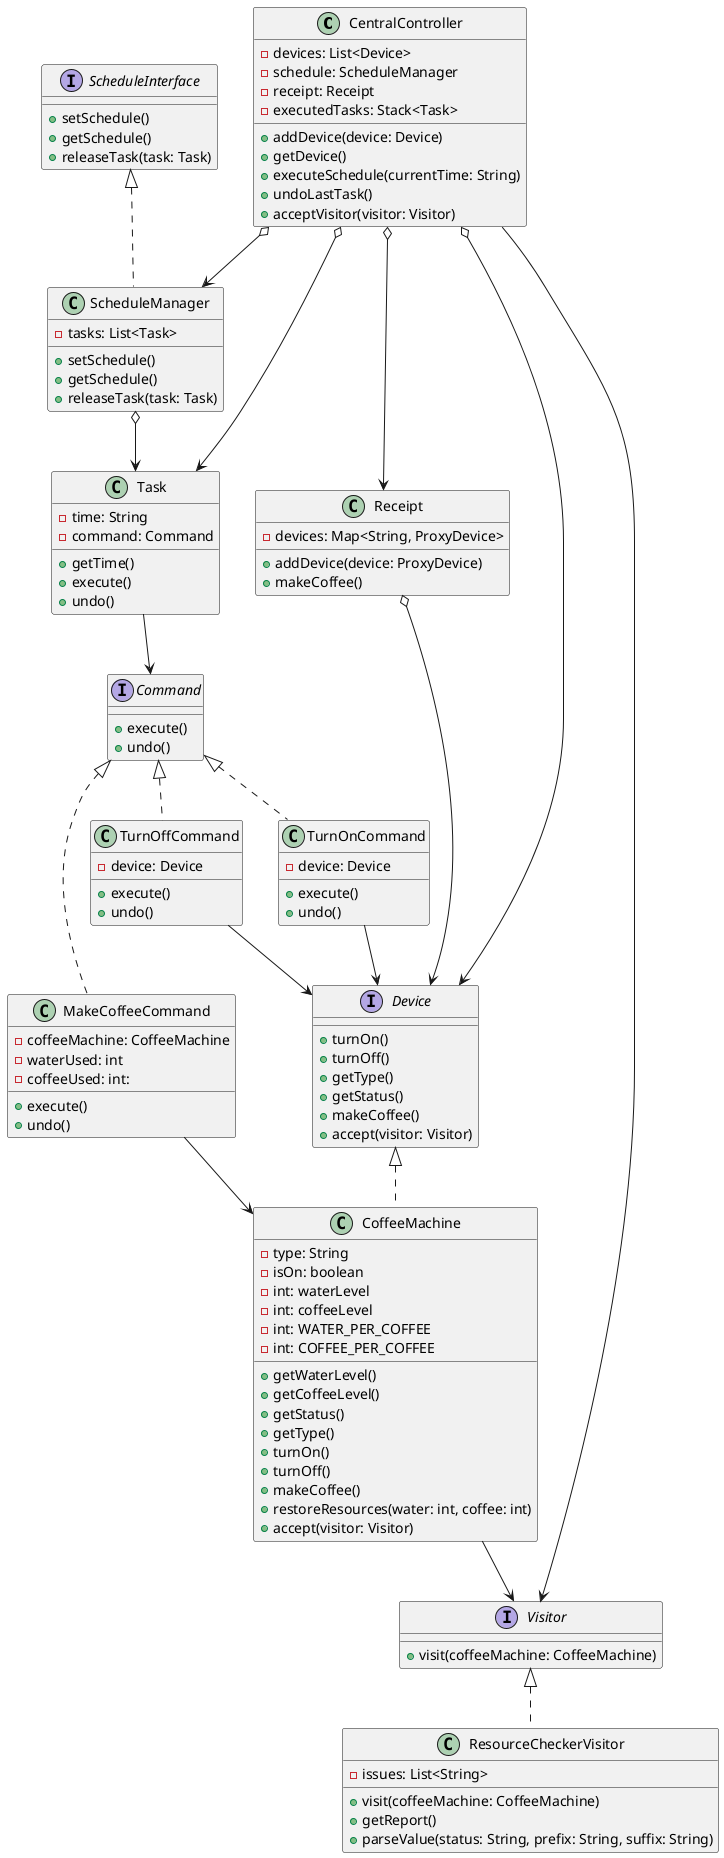 @startuml

class CentralController {
    -devices: List<Device>
      -schedule: ScheduleManager
      -receipt: Receipt
      -executedTasks: Stack<Task>
      +addDevice(device: Device)
      +getDevice()
      +executeSchedule(currentTime: String)
      +undoLastTask()
      +acceptVisitor(visitor: Visitor)
}
class CoffeeMachine {
    -type: String
    -isOn: boolean
    -int: waterLevel
    -int: coffeeLevel
    -int: WATER_PER_COFFEE
    -int: COFFEE_PER_COFFEE
    +getWaterLevel()
    +getCoffeeLevel()
    +getStatus()
    +getType()
    +turnOn()
    +turnOff()
    +makeCoffee()
    +restoreResources(water: int, coffee: int)
    +accept(visitor: Visitor)
}
interface Command {
    +execute()
    +undo()
}
interface Device {
    +turnOn()
    +turnOff()
    +getType()
    +getStatus()
    +makeCoffee()
    +accept(visitor: Visitor)
}
class MakeCoffeeCommand {
    -coffeeMachine: CoffeeMachine
    - waterUsed: int
    -coffeeUsed: int:
    +execute()
    +undo()
}
class Receipt {
    -devices: Map<String, ProxyDevice>
    +addDevice(device: ProxyDevice)
    +makeCoffee()
}
class ResourceCheckerVisitor {
    -issues: List<String>
    +visit(coffeeMachine: CoffeeMachine)
    +getReport()
    +parseValue(status: String, prefix: String, suffix: String)
}
interface ScheduleInterface {
    +setSchedule()
    +getSchedule()
    +releaseTask(task: Task)
}
class ScheduleManager {
    -tasks: List<Task>
    +setSchedule()
    +getSchedule()
    +releaseTask(task: Task)
}
class Task {
    -time: String
    -command: Command
    +getTime()
    +execute()
    +undo()
}
class TurnOffCommand {
    -device: Device
    +execute()
    +undo()
}
class TurnOnCommand {
    -device: Device
    +execute()
    +undo()
}
interface Visitor {
    +visit(coffeeMachine: CoffeeMachine)
}

Device <|.. CoffeeMachine

Command <|.. TurnOnCommand
Command <|.. TurnOffCommand
Command <|.. MakeCoffeeCommand

Visitor <|.. ResourceCheckerVisitor

ScheduleInterface <|.. ScheduleManager

CentralController o--> Device
CentralController o--> ScheduleManager
CentralController o--> Receipt
CentralController o--> Task

Receipt o--> Device

ScheduleManager o--> Task

Task --> Command

TurnOnCommand --> Device
TurnOffCommand --> Device
MakeCoffeeCommand --> CoffeeMachine

CoffeeMachine --> Visitor

CentralController --> Visitor
@enduml